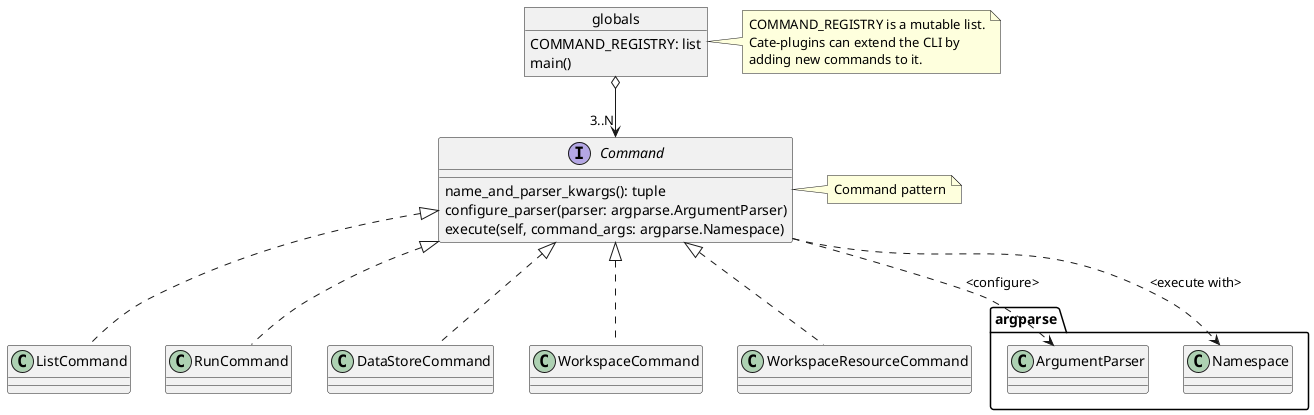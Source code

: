 @startuml

interface Command {
    name_and_parser_kwargs(): tuple
    configure_parser(parser: argparse.ArgumentParser)
    execute(self, command_args: argparse.Namespace)
}

class ListCommand implements Command {
}

class RunCommand implements Command {
}

class DataStoreCommand implements Command {
}

class WorkspaceCommand implements Command {
}

class WorkspaceResourceCommand implements Command {
}

Command ..> argparse.ArgumentParser : <configure>
Command ..> argparse.Namespace : <execute with>

note right of Command
Command pattern
end note

object globals {
    COMMAND_REGISTRY: list
    main()
}

globals o--> "3..N" Command

note right of globals
COMMAND_REGISTRY is a mutable list.
Cate-plugins can extend the CLI by
adding new commands to it.
end note

@enduml